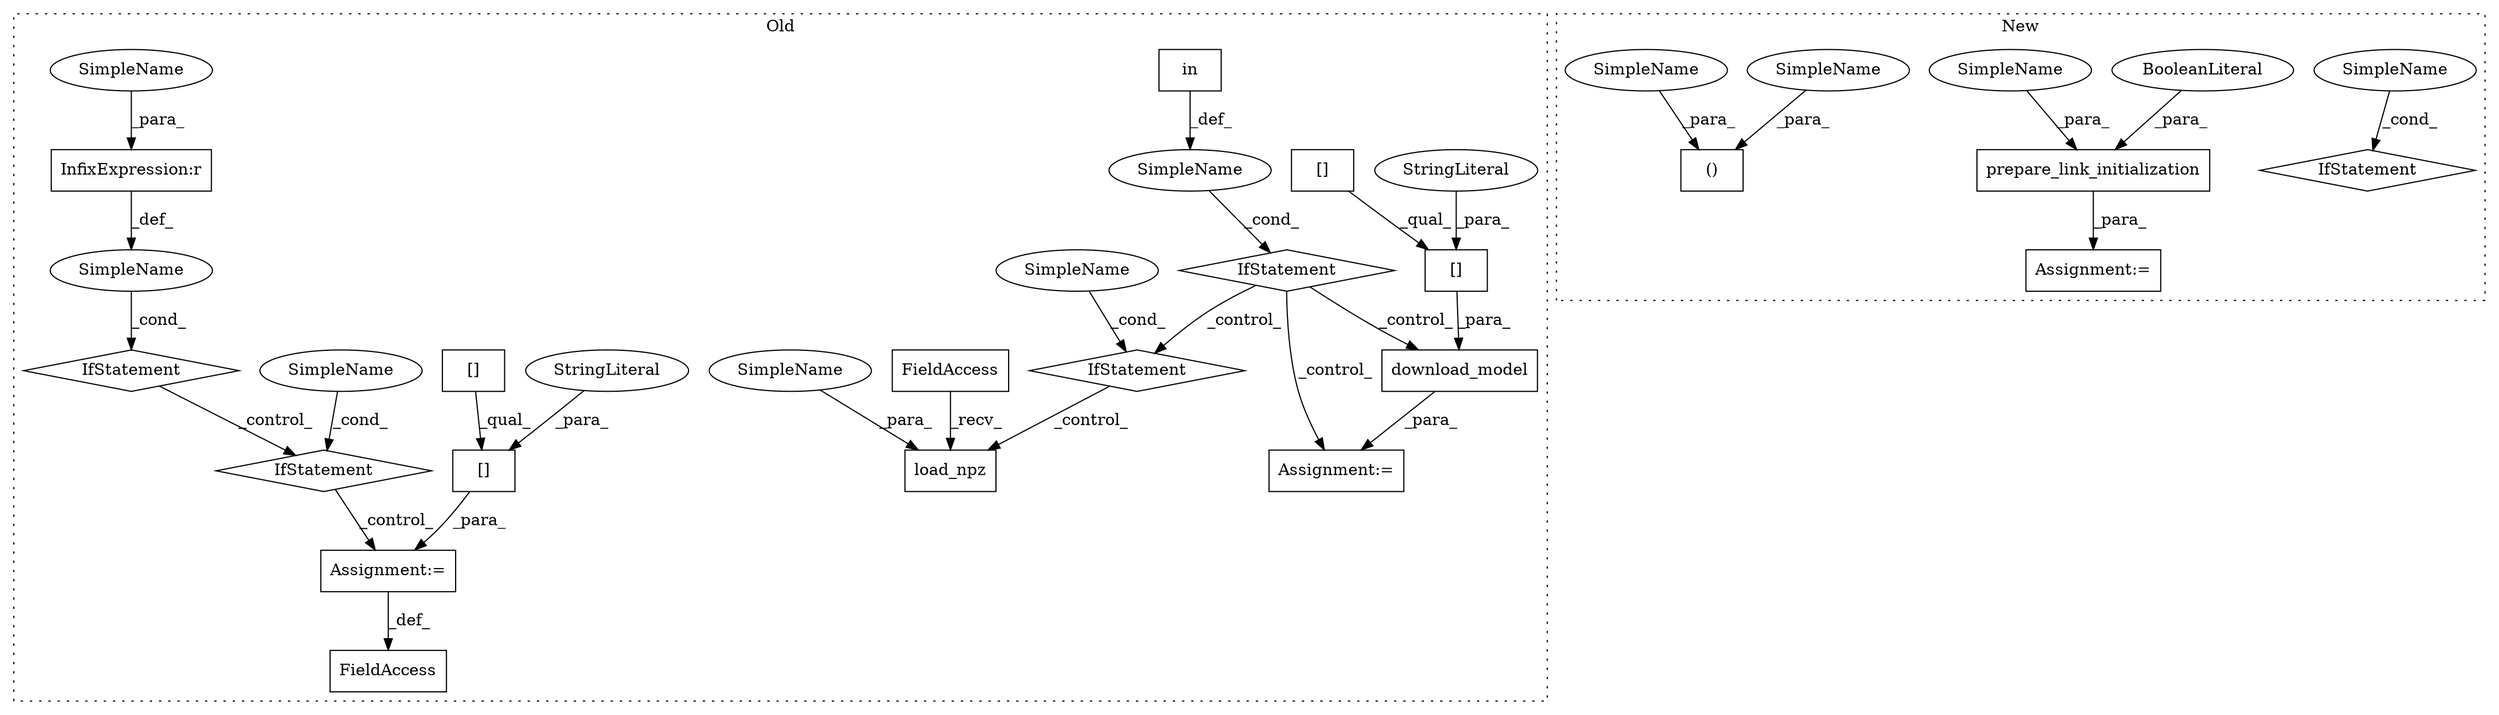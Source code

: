 digraph G {
subgraph cluster0 {
1 [label="load_npz" a="32" s="4287,4317" l="9,1" shape="box"];
3 [label="FieldAccess" a="22" s="4267" l="19" shape="box"];
5 [label="in" a="105" s="3782" l="27" shape="box"];
6 [label="SimpleName" a="42" s="" l="" shape="ellipse"];
7 [label="download_model" a="32" s="4124,4171" l="15,1" shape="box"];
8 [label="[]" a="2" s="4139,4170" l="26,1" shape="box"];
9 [label="StringLiteral" a="45" s="4165" l="5" shape="ellipse"];
10 [label="[]" a="2" s="4139,4163" l="8,1" shape="box"];
11 [label="FieldAccess" a="22" s="3666" l="8" shape="box"];
12 [label="SimpleName" a="42" s="4241" l="16" shape="ellipse"];
13 [label="IfStatement" a="25" s="4237,4257" l="4,2" shape="diamond"];
14 [label="Assignment:=" a="7" s="4123" l="1" shape="box"];
15 [label="IfStatement" a="25" s="3774,3809" l="8,2" shape="diamond"];
16 [label="Assignment:=" a="7" s="2499" l="1" shape="box"];
17 [label="[]" a="2" s="2500,2535" l="26,1" shape="box"];
18 [label="StringLiteral" a="45" s="2526" l="9" shape="ellipse"];
19 [label="[]" a="2" s="2500,2524" l="8,1" shape="box"];
20 [label="InfixExpression:r" a="27" s="2425" l="4" shape="box"];
21 [label="SimpleName" a="42" s="" l="" shape="ellipse"];
22 [label="IfStatement" a="25" s="2443,2480" l="10,2" shape="diamond"];
23 [label="SimpleName" a="42" s="" l="" shape="ellipse"];
26 [label="IfStatement" a="25" s="2414,2433" l="4,2" shape="diamond"];
28 [label="SimpleName" a="42" s="4313" l="4" shape="ellipse"];
29 [label="SimpleName" a="42" s="2418" l="7" shape="ellipse"];
label = "Old";
style="dotted";
}
subgraph cluster1 {
2 [label="IfStatement" a="25" s="3574,3582" l="4,2" shape="diamond"];
4 [label="()" a="106" s="2290" l="24" shape="box"];
24 [label="prepare_link_initialization" a="32" s="2316,2387" l="28,1" shape="box"];
25 [label="BooleanLiteral" a="9" s="2377" l="5" shape="ellipse"];
27 [label="Assignment:=" a="7" s="2314" l="2" shape="box"];
30 [label="SimpleName" a="42" s="3578" l="4" shape="ellipse"];
31 [label="SimpleName" a="42" s="2310" l="4" shape="ellipse"];
32 [label="SimpleName" a="42" s="2344" l="7" shape="ellipse"];
33 [label="SimpleName" a="42" s="2290" l="7" shape="ellipse"];
label = "New";
style="dotted";
}
3 -> 1 [label="_recv_"];
5 -> 6 [label="_def_"];
6 -> 15 [label="_cond_"];
7 -> 14 [label="_para_"];
8 -> 7 [label="_para_"];
9 -> 8 [label="_para_"];
10 -> 8 [label="_qual_"];
12 -> 13 [label="_cond_"];
13 -> 1 [label="_control_"];
15 -> 14 [label="_control_"];
15 -> 7 [label="_control_"];
15 -> 13 [label="_control_"];
16 -> 11 [label="_def_"];
17 -> 16 [label="_para_"];
18 -> 17 [label="_para_"];
19 -> 17 [label="_qual_"];
20 -> 23 [label="_def_"];
21 -> 22 [label="_cond_"];
22 -> 16 [label="_control_"];
23 -> 26 [label="_cond_"];
24 -> 27 [label="_para_"];
25 -> 24 [label="_para_"];
26 -> 22 [label="_control_"];
28 -> 1 [label="_para_"];
29 -> 20 [label="_para_"];
30 -> 2 [label="_cond_"];
31 -> 4 [label="_para_"];
32 -> 24 [label="_para_"];
33 -> 4 [label="_para_"];
}